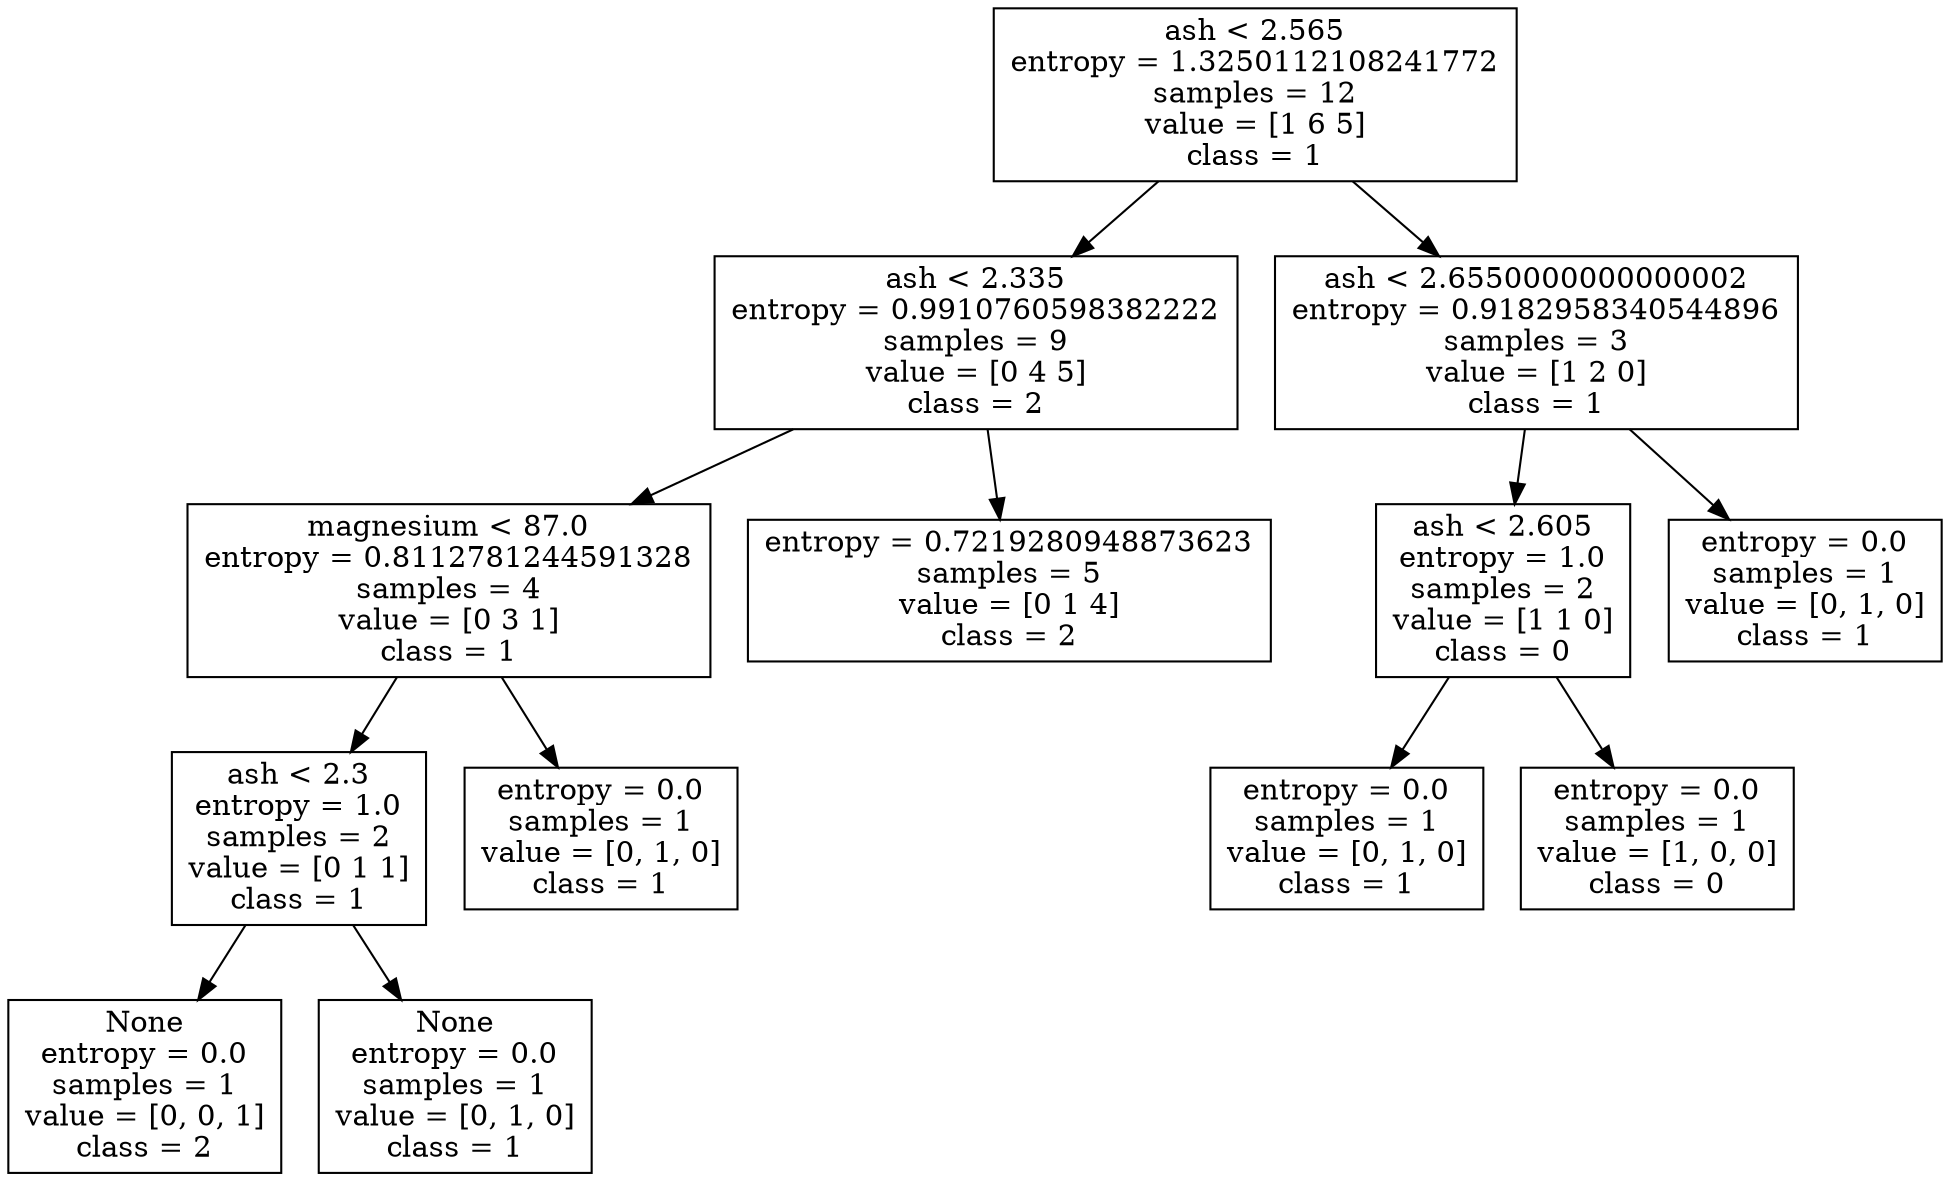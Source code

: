 digraph Tree {
node [shape=box] ;0[label="ash < 2.565\nentropy = 1.3250112108241772\nsamples = 12\nvalue = [1 6 5]\nclass = 1"] ;
1[label="ash < 2.335\nentropy = 0.9910760598382222\nsamples = 9\nvalue = [0 4 5]\nclass = 2"] ;
0 -> 1 ;

2[label="magnesium < 87.0\nentropy = 0.8112781244591328\nsamples = 4\nvalue = [0 3 1]\nclass = 1"] ;
1 -> 2 ;

3[label="ash < 2.3\nentropy = 1.0\nsamples = 2\nvalue = [0 1 1]\nclass = 1"] ;
2 -> 3 ;

4[label="None\nentropy = 0.0\nsamples = 1\nvalue = [0, 0, 1]\nclass = 2"] ;
3 -> 4 ;

5[label="None\nentropy = 0.0\nsamples = 1\nvalue = [0, 1, 0]\nclass = 1"] ;
3 -> 5 ;

6[label="entropy = 0.0\nsamples = 1\nvalue = [0, 1, 0]\nclass = 1"] ;
2 -> 6 ;

7[label="entropy = 0.7219280948873623\nsamples = 5\nvalue = [0 1 4]\nclass = 2"] ;
1 -> 7 ;

8[label="ash < 2.6550000000000002\nentropy = 0.9182958340544896\nsamples = 3\nvalue = [1 2 0]\nclass = 1"] ;
0 -> 8 ;

9[label="ash < 2.605\nentropy = 1.0\nsamples = 2\nvalue = [1 1 0]\nclass = 0"] ;
8 -> 9 ;

10[label="entropy = 0.0\nsamples = 1\nvalue = [0, 1, 0]\nclass = 1"] ;
9 -> 10 ;

11[label="entropy = 0.0\nsamples = 1\nvalue = [1, 0, 0]\nclass = 0"] ;
9 -> 11 ;

12[label="entropy = 0.0\nsamples = 1\nvalue = [0, 1, 0]\nclass = 1"] ;
8 -> 12 ;

}
